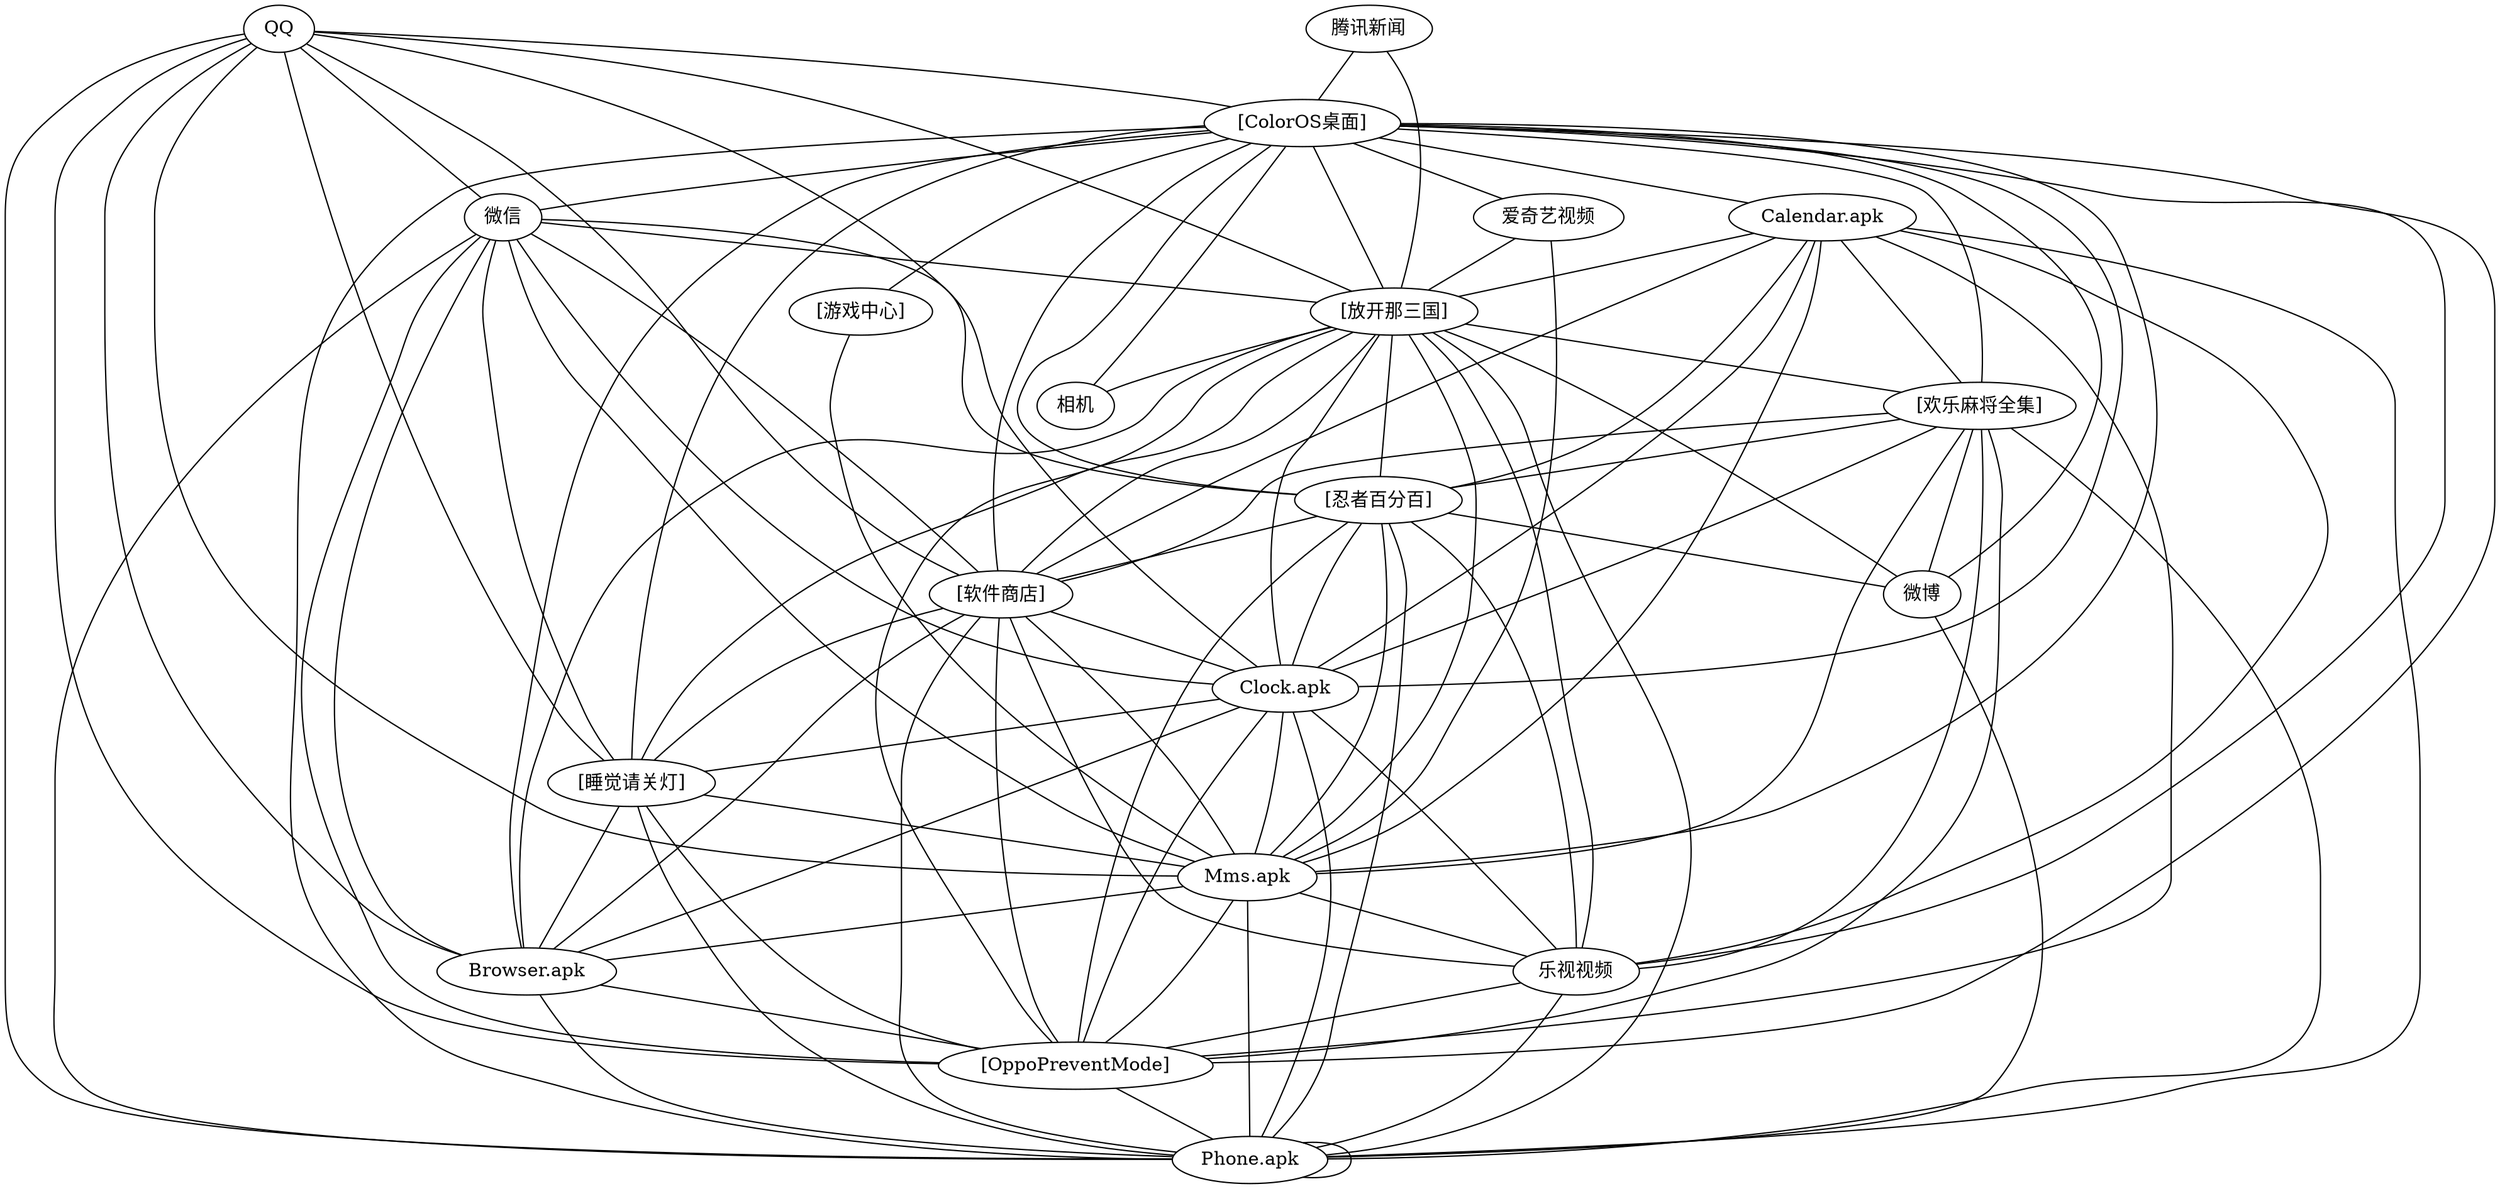 graph  {
	QQ -- "[ColorOS桌面]"	 [weights="[0, 0, 0, 0, 0, 0, 1]"];
	QQ -- 微信	 [weights="[0, 0, 0, 0, 0, 0, 1]"];
	QQ -- "[放开那三国]"	 [weights="[0, 0, 0, 0, 0, 0, 1]"];
	QQ -- "[软件商店]"	 [weights="[0, 0, 0, 0, 0, 0, 1]"];
	QQ -- "Clock.apk"	 [weights="[0, 0, 0, 0, 0, 0, 1]"];
	QQ -- "[睡觉请关灯]"	 [weights="[0, 0, 0, 0, 0, 0, 1]"];
	QQ -- "Mms.apk"	 [weights="[0, 0, 0, 0, 0, 0, 1]"];
	QQ -- "Browser.apk"	 [weights="[0, 0, 0, 0, 0, 0, 1]"];
	QQ -- "[OppoPreventMode]"	 [weights="[0, 0, 0, 0, 0, 0, 1]"];
	QQ -- "Phone.apk"	 [weights="[0, 0, 0, 0, 0, 0, 2]"];
	腾讯新闻 -- "[ColorOS桌面]"	 [weights="[0, 0, 0, 0, 0, 0, 1]"];
	腾讯新闻 -- "[放开那三国]"	 [weights="[0, 0, 0, 0, 0, 0, 1]"];
	"[ColorOS桌面]" -- "Calendar.apk"	 [weights="[0, 0, 0, 0, 0, 0, 1]"];
	"[ColorOS桌面]" -- 爱奇艺视频	 [weights="[0, 0, 0, 0, 0, 0, 3]"];
	"[ColorOS桌面]" -- 微信	 [weights="[0, 0, 0, 0, 0, 0, 2]"];
	"[ColorOS桌面]" -- "[游戏中心]"	 [weights="[0, 0, 0, 0, 0, 0, 1]"];
	"[ColorOS桌面]" -- "[放开那三国]"	 [weights="[0, 0, 0, 0, 0, 0, 35]"];
	"[ColorOS桌面]" -- "[欢乐麻将全集]"	 [weights="[0, 0, 0, 0, 0, 0, 4]"];
	"[ColorOS桌面]" -- "[忍者百分百]"	 [weights="[0, 0, 0, 0, 0, 0, 4]"];
	"[ColorOS桌面]" -- 相机	 [weights="[0, 0, 0, 0, 0, 0, 1]"];
	"[ColorOS桌面]" -- "[软件商店]"	 [weights="[0, 0, 0, 0, 0, 0, 4]"];
	"[ColorOS桌面]" -- 微博	 [weights="[0, 0, 0, 0, 0, 0, 1]"];
	"[ColorOS桌面]" -- "Clock.apk"	 [weights="[0, 0, 0, 0, 0, 0, 2]"];
	"[ColorOS桌面]" -- "[睡觉请关灯]"	 [weights="[0, 0, 0, 0, 0, 0, 1]"];
	"[ColorOS桌面]" -- "Mms.apk"	 [weights="[0, 0, 0, 0, 0, 0, 12]"];
	"[ColorOS桌面]" -- 乐视视频	 [weights="[0, 0, 0, 0, 0, 0, 2]"];
	"[ColorOS桌面]" -- "Browser.apk"	 [weights="[0, 0, 0, 0, 0, 0, 4]"];
	"[ColorOS桌面]" -- "[OppoPreventMode]"	 [weights="[0, 0, 0, 0, 0, 0, 3]"];
	"[ColorOS桌面]" -- "Phone.apk"	 [weights="[0, 0, 0, 0, 0, 0, 10]"];
	"Calendar.apk" -- "[放开那三国]"	 [weights="[0, 0, 0, 0, 0, 0, 1]"];
	"Calendar.apk" -- "[欢乐麻将全集]"	 [weights="[0, 0, 0, 0, 0, 0, 1]"];
	"Calendar.apk" -- "[忍者百分百]"	 [weights="[0, 0, 0, 0, 0, 0, 1]"];
	"Calendar.apk" -- "[软件商店]"	 [weights="[0, 0, 0, 0, 0, 0, 1]"];
	"Calendar.apk" -- "Clock.apk"	 [weights="[0, 0, 0, 0, 0, 0, 1]"];
	"Calendar.apk" -- "Mms.apk"	 [weights="[0, 0, 0, 0, 0, 0, 1]"];
	"Calendar.apk" -- 乐视视频	 [weights="[0, 0, 0, 0, 0, 0, 1]"];
	"Calendar.apk" -- "[OppoPreventMode]"	 [weights="[0, 0, 0, 0, 0, 0, 1]"];
	"Calendar.apk" -- "Phone.apk"	 [weights="[0, 0, 0, 0, 0, 0, 2]"];
	爱奇艺视频 -- "[放开那三国]"	 [weights="[0, 0, 0, 0, 0, 0, 1]"];
	爱奇艺视频 -- "Mms.apk"	 [weights="[0, 0, 0, 0, 0, 0, 1]"];
	微信 -- "[放开那三国]"	 [weights="[0, 0, 0, 0, 0, 0, 2]"];
	微信 -- "[忍者百分百]"	 [weights="[0, 0, 0, 0, 0, 0, 1]"];
	微信 -- "[软件商店]"	 [weights="[0, 0, 0, 0, 0, 0, 2]"];
	微信 -- "Clock.apk"	 [weights="[0, 0, 0, 0, 0, 0, 1]"];
	微信 -- "[睡觉请关灯]"	 [weights="[0, 0, 0, 0, 0, 0, 1]"];
	微信 -- "Mms.apk"	 [weights="[0, 0, 0, 0, 0, 0, 1]"];
	微信 -- "Browser.apk"	 [weights="[0, 0, 0, 0, 0, 0, 1]"];
	微信 -- "[OppoPreventMode]"	 [weights="[0, 0, 0, 0, 0, 0, 1]"];
	微信 -- "Phone.apk"	 [weights="[0, 0, 0, 0, 0, 0, 2]"];
	"[游戏中心]" -- "Mms.apk"	 [weights="[0, 0, 0, 0, 0, 0, 1]"];
	"[放开那三国]" -- "[欢乐麻将全集]"	 [weights="[0, 0, 0, 0, 0, 0, 4]"];
	"[放开那三国]" -- "[忍者百分百]"	 [weights="[0, 0, 0, 0, 0, 0, 4]"];
	"[放开那三国]" -- 相机	 [weights="[0, 0, 0, 0, 0, 0, 1]"];
	"[放开那三国]" -- "[软件商店]"	 [weights="[0, 0, 0, 0, 0, 0, 3]"];
	"[放开那三国]" -- 微博	 [weights="[0, 0, 0, 0, 0, 0, 1]"];
	"[放开那三国]" -- "Clock.apk"	 [weights="[0, 0, 0, 0, 0, 0, 2]"];
	"[放开那三国]" -- "[睡觉请关灯]"	 [weights="[0, 0, 0, 0, 0, 0, 1]"];
	"[放开那三国]" -- "Mms.apk"	 [weights="[0, 0, 0, 0, 0, 0, 8]"];
	"[放开那三国]" -- 乐视视频	 [weights="[0, 0, 0, 0, 0, 0, 2]"];
	"[放开那三国]" -- "Browser.apk"	 [weights="[0, 0, 0, 0, 0, 0, 3]"];
	"[放开那三国]" -- "[OppoPreventMode]"	 [weights="[0, 0, 0, 0, 0, 0, 2]"];
	"[放开那三国]" -- "Phone.apk"	 [weights="[0, 0, 0, 0, 0, 0, 9]"];
	"[欢乐麻将全集]" -- "[忍者百分百]"	 [weights="[0, 0, 0, 0, 0, 0, 2]"];
	"[欢乐麻将全集]" -- "[软件商店]"	 [weights="[0, 0, 0, 0, 0, 0, 1]"];
	"[欢乐麻将全集]" -- 微博	 [weights="[0, 0, 0, 0, 0, 0, 1]"];
	"[欢乐麻将全集]" -- "Clock.apk"	 [weights="[0, 0, 0, 0, 0, 0, 1]"];
	"[欢乐麻将全集]" -- "Mms.apk"	 [weights="[0, 0, 0, 0, 0, 0, 1]"];
	"[欢乐麻将全集]" -- 乐视视频	 [weights="[0, 0, 0, 0, 0, 0, 1]"];
	"[欢乐麻将全集]" -- "[OppoPreventMode]"	 [weights="[0, 0, 0, 0, 0, 0, 1]"];
	"[欢乐麻将全集]" -- "Phone.apk"	 [weights="[0, 0, 0, 0, 0, 0, 3]"];
	"[忍者百分百]" -- "[软件商店]"	 [weights="[0, 0, 0, 0, 0, 0, 2]"];
	"[忍者百分百]" -- 微博	 [weights="[0, 0, 0, 0, 0, 0, 1]"];
	"[忍者百分百]" -- "Clock.apk"	 [weights="[0, 0, 0, 0, 0, 0, 1]"];
	"[忍者百分百]" -- "Mms.apk"	 [weights="[0, 0, 0, 0, 0, 0, 1]"];
	"[忍者百分百]" -- 乐视视频	 [weights="[0, 0, 0, 0, 0, 0, 1]"];
	"[忍者百分百]" -- "[OppoPreventMode]"	 [weights="[0, 0, 0, 0, 0, 0, 1]"];
	"[忍者百分百]" -- "Phone.apk"	 [weights="[0, 0, 0, 0, 0, 0, 3]"];
	"[软件商店]" -- "Clock.apk"	 [weights="[0, 0, 0, 0, 0, 0, 2]"];
	"[软件商店]" -- "[睡觉请关灯]"	 [weights="[0, 0, 0, 0, 0, 0, 1]"];
	"[软件商店]" -- "Mms.apk"	 [weights="[0, 0, 0, 0, 0, 0, 2]"];
	"[软件商店]" -- 乐视视频	 [weights="[0, 0, 0, 0, 0, 0, 1]"];
	"[软件商店]" -- "Browser.apk"	 [weights="[0, 0, 0, 0, 0, 0, 1]"];
	"[软件商店]" -- "[OppoPreventMode]"	 [weights="[0, 0, 0, 0, 0, 0, 2]"];
	"[软件商店]" -- "Phone.apk"	 [weights="[0, 0, 0, 0, 0, 0, 4]"];
	微博 -- "Phone.apk"	 [weights="[0, 0, 0, 0, 0, 0, 1]"];
	"Clock.apk" -- "[睡觉请关灯]"	 [weights="[0, 0, 0, 0, 0, 0, 1]"];
	"Clock.apk" -- "Mms.apk"	 [weights="[0, 0, 0, 0, 0, 0, 2]"];
	"Clock.apk" -- 乐视视频	 [weights="[0, 0, 0, 0, 0, 0, 1]"];
	"Clock.apk" -- "Browser.apk"	 [weights="[0, 0, 0, 0, 0, 0, 1]"];
	"Clock.apk" -- "[OppoPreventMode]"	 [weights="[0, 0, 0, 0, 0, 0, 2]"];
	"Clock.apk" -- "Phone.apk"	 [weights="[0, 0, 0, 0, 0, 0, 4]"];
	"[睡觉请关灯]" -- "Mms.apk"	 [weights="[0, 0, 0, 0, 0, 0, 1]"];
	"[睡觉请关灯]" -- "Browser.apk"	 [weights="[0, 0, 0, 0, 0, 0, 1]"];
	"[睡觉请关灯]" -- "[OppoPreventMode]"	 [weights="[0, 0, 0, 0, 0, 0, 1]"];
	"[睡觉请关灯]" -- "Phone.apk"	 [weights="[0, 0, 0, 0, 0, 0, 2]"];
	"Mms.apk" -- 乐视视频	 [weights="[0, 0, 0, 0, 0, 0, 1]"];
	"Mms.apk" -- "Browser.apk"	 [weights="[0, 0, 0, 0, 0, 0, 1]"];
	"Mms.apk" -- "[OppoPreventMode]"	 [weights="[0, 0, 0, 0, 0, 0, 2]"];
	"Mms.apk" -- "Phone.apk"	 [weights="[0, 0, 0, 0, 0, 0, 8]"];
	乐视视频 -- "[OppoPreventMode]"	 [weights="[0, 0, 0, 0, 0, 0, 1]"];
	乐视视频 -- "Phone.apk"	 [weights="[0, 0, 0, 0, 0, 0, 2]"];
	"Browser.apk" -- "[OppoPreventMode]"	 [weights="[0, 0, 0, 0, 0, 0, 1]"];
	"Browser.apk" -- "Phone.apk"	 [weights="[0, 0, 0, 0, 0, 0, 3]"];
	"[OppoPreventMode]" -- "Phone.apk"	 [weights="[0, 0, 0, 0, 0, 0, 4]"];
	"Phone.apk" -- "Phone.apk"	 [weights="[0, 0, 0, 0, 0, 0, 2]"];
}
